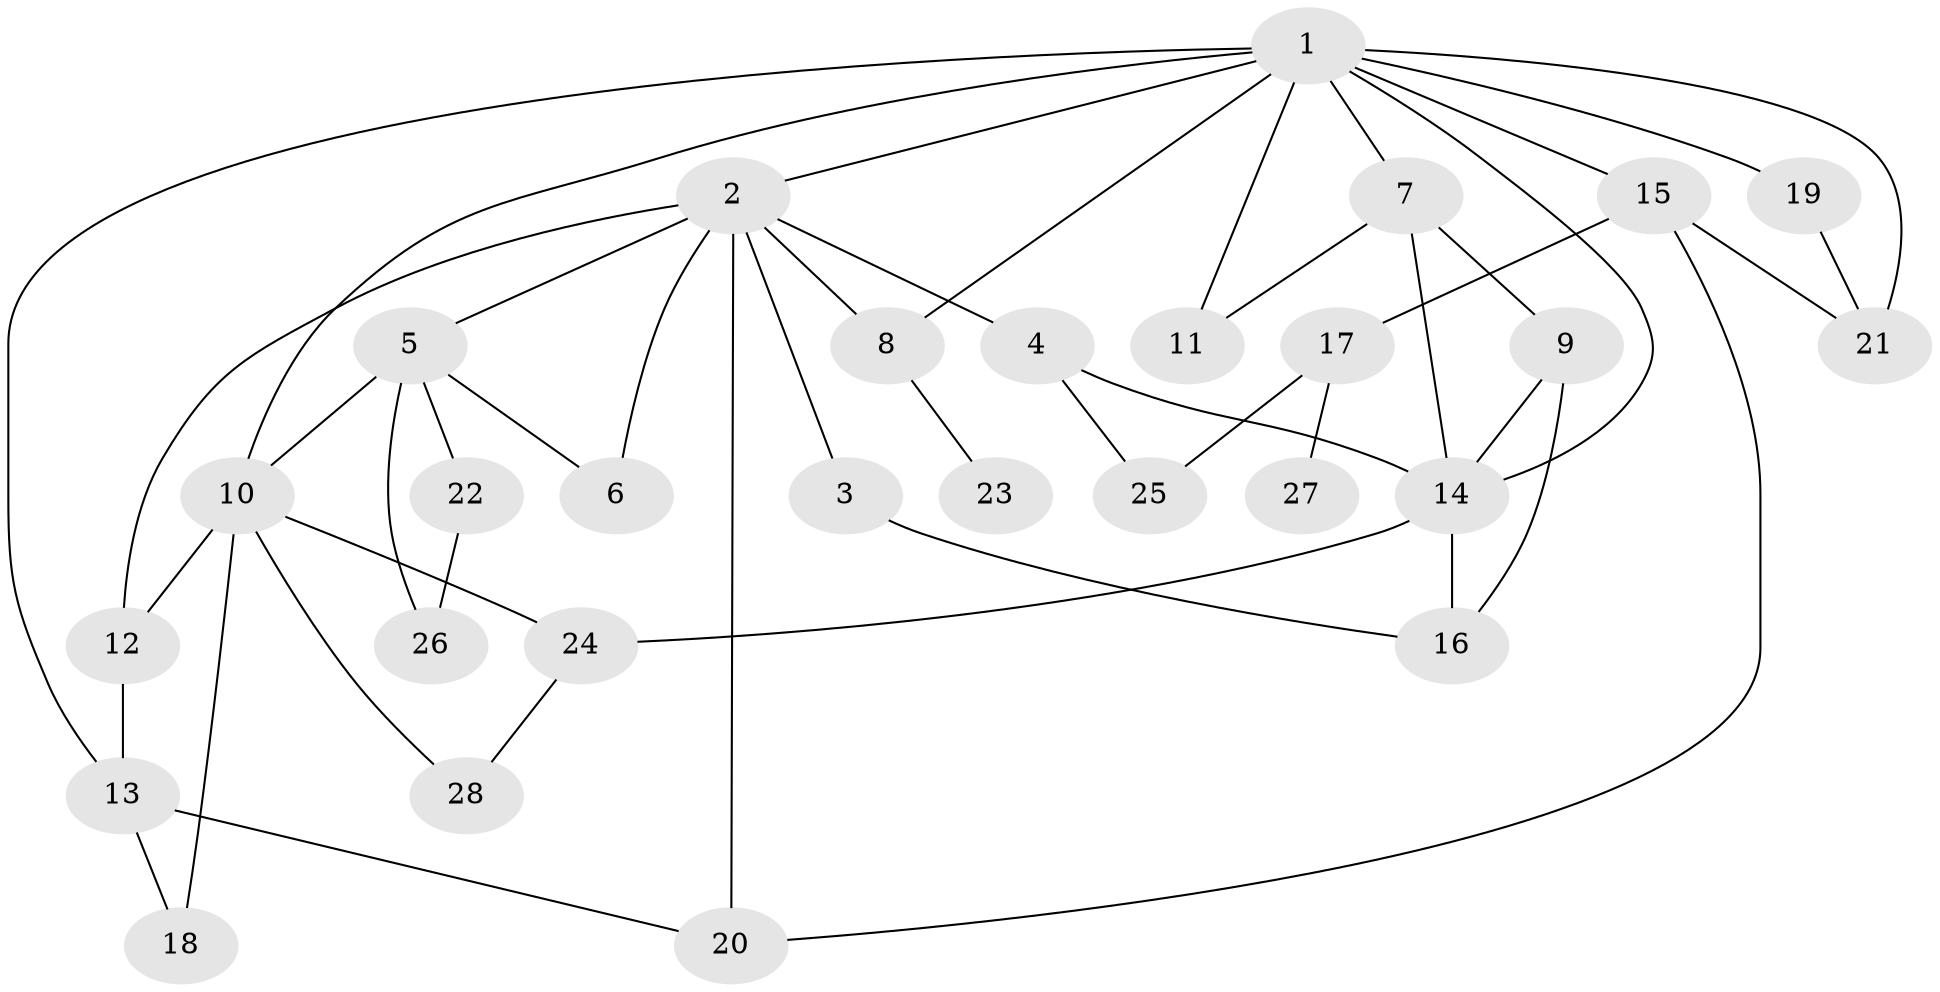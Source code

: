 // original degree distribution, {5: 0.056179775280898875, 2: 0.38202247191011235, 4: 0.14606741573033707, 3: 0.2247191011235955, 1: 0.19101123595505617}
// Generated by graph-tools (version 1.1) at 2025/48/03/04/25 22:48:44]
// undirected, 28 vertices, 47 edges
graph export_dot {
  node [color=gray90,style=filled];
  1;
  2;
  3;
  4;
  5;
  6;
  7;
  8;
  9;
  10;
  11;
  12;
  13;
  14;
  15;
  16;
  17;
  18;
  19;
  20;
  21;
  22;
  23;
  24;
  25;
  26;
  27;
  28;
  1 -- 2 [weight=1.0];
  1 -- 7 [weight=1.0];
  1 -- 8 [weight=1.0];
  1 -- 10 [weight=1.0];
  1 -- 11 [weight=1.0];
  1 -- 13 [weight=1.0];
  1 -- 14 [weight=1.0];
  1 -- 15 [weight=1.0];
  1 -- 19 [weight=1.0];
  1 -- 21 [weight=1.0];
  2 -- 3 [weight=1.0];
  2 -- 4 [weight=1.0];
  2 -- 5 [weight=1.0];
  2 -- 6 [weight=1.0];
  2 -- 8 [weight=1.0];
  2 -- 12 [weight=1.0];
  2 -- 20 [weight=1.0];
  3 -- 16 [weight=1.0];
  4 -- 14 [weight=1.0];
  4 -- 25 [weight=1.0];
  5 -- 6 [weight=1.0];
  5 -- 10 [weight=2.0];
  5 -- 22 [weight=1.0];
  5 -- 26 [weight=1.0];
  7 -- 9 [weight=1.0];
  7 -- 11 [weight=1.0];
  7 -- 14 [weight=1.0];
  8 -- 23 [weight=1.0];
  9 -- 14 [weight=1.0];
  9 -- 16 [weight=1.0];
  10 -- 12 [weight=1.0];
  10 -- 18 [weight=1.0];
  10 -- 24 [weight=1.0];
  10 -- 28 [weight=1.0];
  12 -- 13 [weight=1.0];
  13 -- 18 [weight=1.0];
  13 -- 20 [weight=1.0];
  14 -- 16 [weight=1.0];
  14 -- 24 [weight=1.0];
  15 -- 17 [weight=2.0];
  15 -- 20 [weight=1.0];
  15 -- 21 [weight=1.0];
  17 -- 25 [weight=1.0];
  17 -- 27 [weight=1.0];
  19 -- 21 [weight=1.0];
  22 -- 26 [weight=1.0];
  24 -- 28 [weight=1.0];
}
